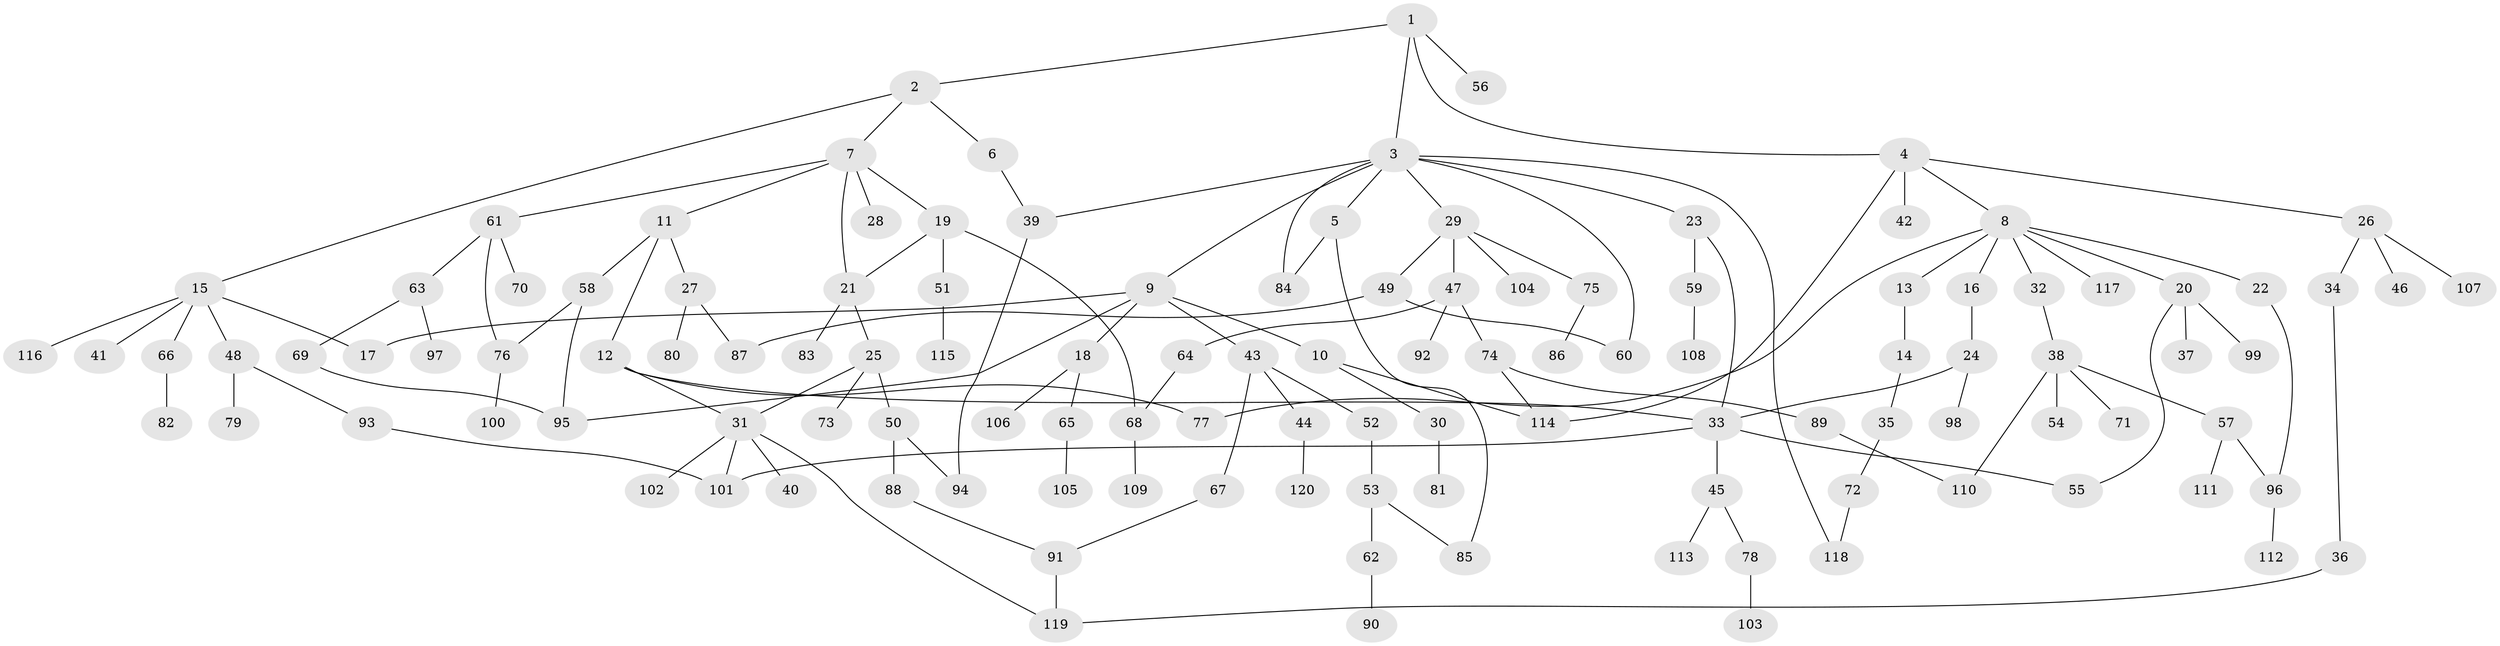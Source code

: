 // coarse degree distribution, {3: 0.27631578947368424, 4: 0.02631578947368421, 9: 0.013157894736842105, 6: 0.05263157894736842, 7: 0.013157894736842105, 8: 0.039473684210526314, 2: 0.25, 1: 0.3157894736842105, 5: 0.013157894736842105}
// Generated by graph-tools (version 1.1) at 2025/41/03/06/25 10:41:30]
// undirected, 120 vertices, 146 edges
graph export_dot {
graph [start="1"]
  node [color=gray90,style=filled];
  1;
  2;
  3;
  4;
  5;
  6;
  7;
  8;
  9;
  10;
  11;
  12;
  13;
  14;
  15;
  16;
  17;
  18;
  19;
  20;
  21;
  22;
  23;
  24;
  25;
  26;
  27;
  28;
  29;
  30;
  31;
  32;
  33;
  34;
  35;
  36;
  37;
  38;
  39;
  40;
  41;
  42;
  43;
  44;
  45;
  46;
  47;
  48;
  49;
  50;
  51;
  52;
  53;
  54;
  55;
  56;
  57;
  58;
  59;
  60;
  61;
  62;
  63;
  64;
  65;
  66;
  67;
  68;
  69;
  70;
  71;
  72;
  73;
  74;
  75;
  76;
  77;
  78;
  79;
  80;
  81;
  82;
  83;
  84;
  85;
  86;
  87;
  88;
  89;
  90;
  91;
  92;
  93;
  94;
  95;
  96;
  97;
  98;
  99;
  100;
  101;
  102;
  103;
  104;
  105;
  106;
  107;
  108;
  109;
  110;
  111;
  112;
  113;
  114;
  115;
  116;
  117;
  118;
  119;
  120;
  1 -- 2;
  1 -- 3;
  1 -- 4;
  1 -- 56;
  2 -- 6;
  2 -- 7;
  2 -- 15;
  3 -- 5;
  3 -- 9;
  3 -- 23;
  3 -- 29;
  3 -- 60;
  3 -- 118;
  3 -- 84;
  3 -- 39;
  4 -- 8;
  4 -- 26;
  4 -- 42;
  4 -- 114;
  5 -- 84;
  5 -- 85;
  6 -- 39;
  7 -- 11;
  7 -- 19;
  7 -- 28;
  7 -- 61;
  7 -- 21;
  8 -- 13;
  8 -- 16;
  8 -- 20;
  8 -- 22;
  8 -- 32;
  8 -- 77;
  8 -- 117;
  9 -- 10;
  9 -- 18;
  9 -- 43;
  9 -- 95;
  9 -- 17;
  10 -- 30;
  10 -- 114;
  11 -- 12;
  11 -- 27;
  11 -- 58;
  12 -- 31;
  12 -- 33;
  12 -- 77;
  13 -- 14;
  14 -- 35;
  15 -- 17;
  15 -- 41;
  15 -- 48;
  15 -- 66;
  15 -- 116;
  16 -- 24;
  18 -- 65;
  18 -- 106;
  19 -- 21;
  19 -- 51;
  19 -- 68;
  20 -- 37;
  20 -- 55;
  20 -- 99;
  21 -- 25;
  21 -- 83;
  22 -- 96;
  23 -- 33;
  23 -- 59;
  24 -- 98;
  24 -- 33;
  25 -- 31;
  25 -- 50;
  25 -- 73;
  26 -- 34;
  26 -- 46;
  26 -- 107;
  27 -- 80;
  27 -- 87;
  29 -- 47;
  29 -- 49;
  29 -- 75;
  29 -- 104;
  30 -- 81;
  31 -- 40;
  31 -- 102;
  31 -- 119;
  31 -- 101;
  32 -- 38;
  33 -- 45;
  33 -- 101;
  33 -- 55;
  34 -- 36;
  35 -- 72;
  36 -- 119;
  38 -- 54;
  38 -- 57;
  38 -- 71;
  38 -- 110;
  39 -- 94;
  43 -- 44;
  43 -- 52;
  43 -- 67;
  44 -- 120;
  45 -- 78;
  45 -- 113;
  47 -- 64;
  47 -- 74;
  47 -- 92;
  48 -- 79;
  48 -- 93;
  49 -- 60;
  49 -- 87;
  50 -- 88;
  50 -- 94;
  51 -- 115;
  52 -- 53;
  53 -- 62;
  53 -- 85;
  57 -- 96;
  57 -- 111;
  58 -- 76;
  58 -- 95;
  59 -- 108;
  61 -- 63;
  61 -- 70;
  61 -- 76;
  62 -- 90;
  63 -- 69;
  63 -- 97;
  64 -- 68;
  65 -- 105;
  66 -- 82;
  67 -- 91;
  68 -- 109;
  69 -- 95;
  72 -- 118;
  74 -- 89;
  74 -- 114;
  75 -- 86;
  76 -- 100;
  78 -- 103;
  88 -- 91;
  89 -- 110;
  91 -- 119;
  93 -- 101;
  96 -- 112;
}
